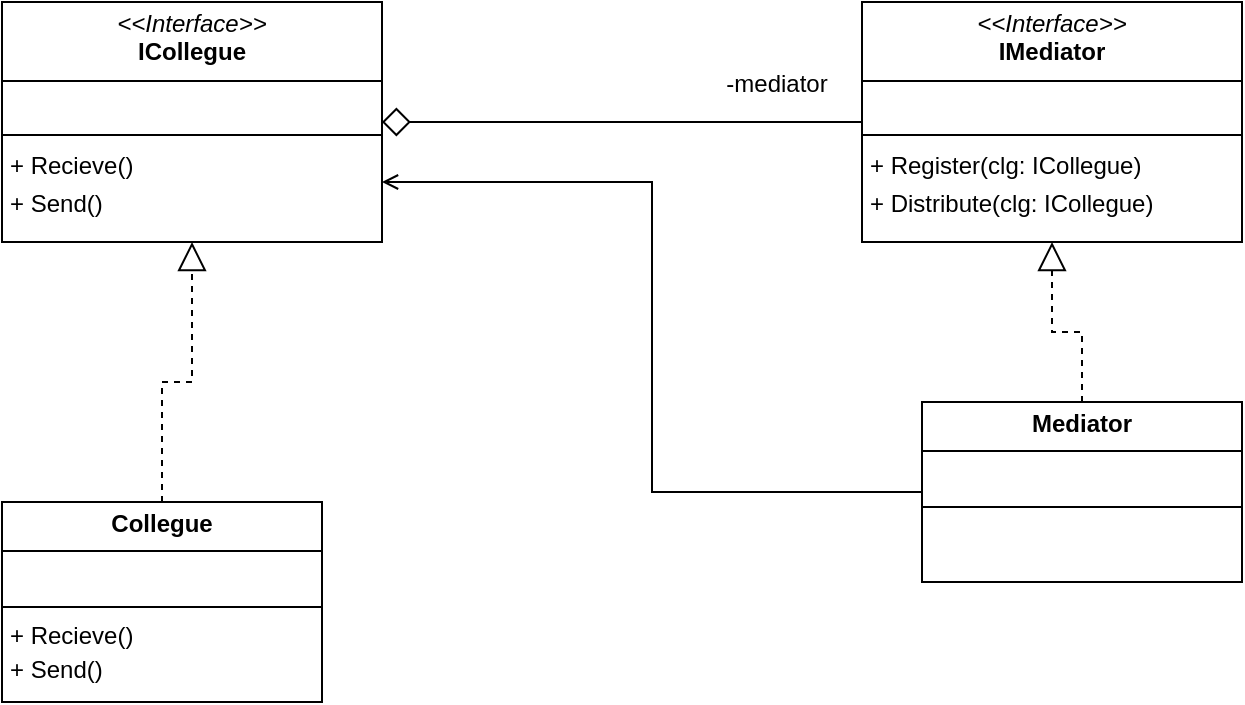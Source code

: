 <mxfile version="24.1.0" type="device">
  <diagram name="Page-1" id="Uwz1VjY2X7CQ2FCBojZC">
    <mxGraphModel dx="880" dy="524" grid="1" gridSize="10" guides="1" tooltips="1" connect="1" arrows="1" fold="1" page="1" pageScale="1" pageWidth="850" pageHeight="1100" math="0" shadow="0">
      <root>
        <mxCell id="0" />
        <mxCell id="1" parent="0" />
        <mxCell id="DHGK1EamWplCoMzlDir1-5" style="edgeStyle=orthogonalEdgeStyle;rounded=0;orthogonalLoop=1;jettySize=auto;html=1;entryX=0.5;entryY=1;entryDx=0;entryDy=0;endSize=12;endArrow=block;endFill=0;dashed=1;" edge="1" parent="1" source="6aUZwElzNBIGGaAz5LES-1" target="DHGK1EamWplCoMzlDir1-2">
          <mxGeometry relative="1" as="geometry" />
        </mxCell>
        <mxCell id="DHGK1EamWplCoMzlDir1-6" style="edgeStyle=orthogonalEdgeStyle;rounded=0;orthogonalLoop=1;jettySize=auto;html=1;entryX=1;entryY=0.75;entryDx=0;entryDy=0;endArrow=open;endFill=0;" edge="1" parent="1" source="6aUZwElzNBIGGaAz5LES-1" target="DHGK1EamWplCoMzlDir1-1">
          <mxGeometry relative="1" as="geometry" />
        </mxCell>
        <mxCell id="6aUZwElzNBIGGaAz5LES-1" value="&lt;p style=&quot;margin:0px;margin-top:4px;text-align:center;&quot;&gt;&lt;b&gt;Mediator&lt;/b&gt;&lt;/p&gt;&lt;hr size=&quot;1&quot; style=&quot;border-style:solid;&quot;&gt;&lt;p style=&quot;margin:0px;margin-left:4px;&quot;&gt;&lt;br&gt;&lt;/p&gt;&lt;hr size=&quot;1&quot; style=&quot;border-style:solid;&quot;&gt;&lt;p style=&quot;margin:0px;margin-left:4px;&quot;&gt;&lt;br&gt;&lt;/p&gt;" style="verticalAlign=top;align=left;overflow=fill;html=1;whiteSpace=wrap;" parent="1" vertex="1">
          <mxGeometry x="520" y="320" width="160" height="90" as="geometry" />
        </mxCell>
        <mxCell id="DHGK1EamWplCoMzlDir1-1" value="&lt;p style=&quot;margin:0px;margin-top:4px;text-align:center;&quot;&gt;&lt;i&gt;&amp;lt;&amp;lt;Interface&amp;gt;&amp;gt;&lt;/i&gt;&lt;br&gt;&lt;b&gt;ICollegue&lt;/b&gt;&lt;/p&gt;&lt;hr size=&quot;1&quot; style=&quot;border-style:solid;&quot;&gt;&lt;p style=&quot;margin:0px;margin-left:4px;&quot;&gt;&lt;br&gt;&lt;/p&gt;&lt;hr size=&quot;1&quot; style=&quot;border-style:solid;&quot;&gt;&lt;p style=&quot;margin: 0px 0px 0px 4px; line-height: 160%;&quot;&gt;+ Recieve()&lt;br&gt;+ Send()&lt;/p&gt;" style="verticalAlign=top;align=left;overflow=fill;html=1;whiteSpace=wrap;" vertex="1" parent="1">
          <mxGeometry x="60" y="120" width="190" height="120" as="geometry" />
        </mxCell>
        <mxCell id="DHGK1EamWplCoMzlDir1-3" style="edgeStyle=orthogonalEdgeStyle;rounded=0;orthogonalLoop=1;jettySize=auto;html=1;entryX=1;entryY=0.5;entryDx=0;entryDy=0;endArrow=diamond;endFill=0;endSize=12;" edge="1" parent="1" source="DHGK1EamWplCoMzlDir1-2" target="DHGK1EamWplCoMzlDir1-1">
          <mxGeometry relative="1" as="geometry" />
        </mxCell>
        <mxCell id="DHGK1EamWplCoMzlDir1-2" value="&lt;p style=&quot;margin:0px;margin-top:4px;text-align:center;&quot;&gt;&lt;i&gt;&amp;lt;&amp;lt;Interface&amp;gt;&amp;gt;&lt;/i&gt;&lt;br&gt;&lt;b&gt;IMediator&lt;/b&gt;&lt;/p&gt;&lt;hr size=&quot;1&quot; style=&quot;border-style:solid;&quot;&gt;&lt;p style=&quot;margin:0px;margin-left:4px;&quot;&gt;&lt;br&gt;&lt;/p&gt;&lt;hr size=&quot;1&quot; style=&quot;border-style:solid;&quot;&gt;&lt;p style=&quot;margin: 0px 0px 0px 4px; line-height: 160%;&quot;&gt;+ Register(clg: ICollegue)&lt;br&gt;+ Distribute(clg: ICollegue)&lt;/p&gt;" style="verticalAlign=top;align=left;overflow=fill;html=1;whiteSpace=wrap;" vertex="1" parent="1">
          <mxGeometry x="490" y="120" width="190" height="120" as="geometry" />
        </mxCell>
        <mxCell id="DHGK1EamWplCoMzlDir1-4" value="-mediator" style="text;html=1;align=center;verticalAlign=middle;resizable=0;points=[];autosize=1;strokeColor=none;fillColor=none;" vertex="1" parent="1">
          <mxGeometry x="412" y="146" width="70" height="30" as="geometry" />
        </mxCell>
        <mxCell id="DHGK1EamWplCoMzlDir1-8" style="edgeStyle=orthogonalEdgeStyle;rounded=0;orthogonalLoop=1;jettySize=auto;html=1;entryX=0.5;entryY=1;entryDx=0;entryDy=0;endArrow=block;endFill=0;endSize=12;dashed=1;" edge="1" parent="1" source="DHGK1EamWplCoMzlDir1-7" target="DHGK1EamWplCoMzlDir1-1">
          <mxGeometry relative="1" as="geometry" />
        </mxCell>
        <mxCell id="DHGK1EamWplCoMzlDir1-7" value="&lt;p style=&quot;margin:0px;margin-top:4px;text-align:center;&quot;&gt;&lt;b&gt;Collegue&lt;/b&gt;&lt;/p&gt;&lt;hr size=&quot;1&quot; style=&quot;border-style:solid;&quot;&gt;&lt;p style=&quot;margin:0px;margin-left:4px;&quot;&gt;&lt;br&gt;&lt;/p&gt;&lt;hr size=&quot;1&quot; style=&quot;border-style:solid;&quot;&gt;&lt;p style=&quot;margin: 0px 0px 0px 4px; line-height: 140%;&quot;&gt;+ Recieve()&lt;/p&gt;&lt;p style=&quot;margin: 0px 0px 0px 4px; line-height: 140%;&quot;&gt;+ Send()&lt;/p&gt;" style="verticalAlign=top;align=left;overflow=fill;html=1;whiteSpace=wrap;" vertex="1" parent="1">
          <mxGeometry x="60" y="370" width="160" height="100" as="geometry" />
        </mxCell>
      </root>
    </mxGraphModel>
  </diagram>
</mxfile>
